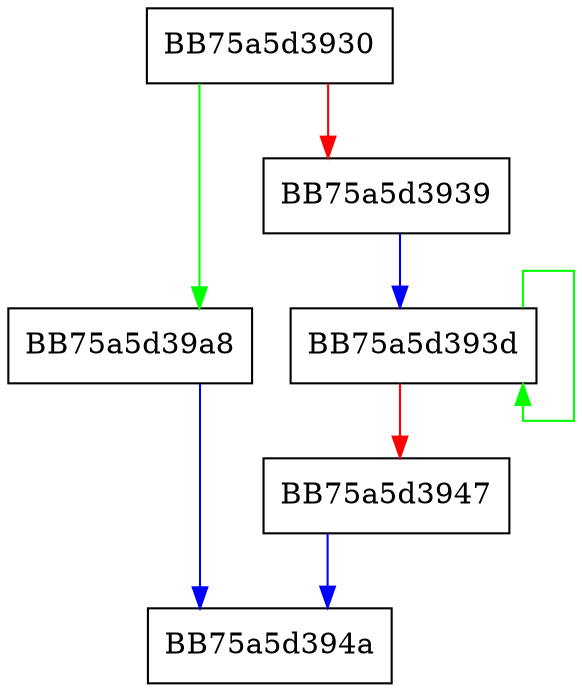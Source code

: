 digraph WPP_SF_sLP {
  node [shape="box"];
  graph [splines=ortho];
  BB75a5d3930 -> BB75a5d39a8 [color="green"];
  BB75a5d3930 -> BB75a5d3939 [color="red"];
  BB75a5d3939 -> BB75a5d393d [color="blue"];
  BB75a5d393d -> BB75a5d393d [color="green"];
  BB75a5d393d -> BB75a5d3947 [color="red"];
  BB75a5d3947 -> BB75a5d394a [color="blue"];
  BB75a5d39a8 -> BB75a5d394a [color="blue"];
}